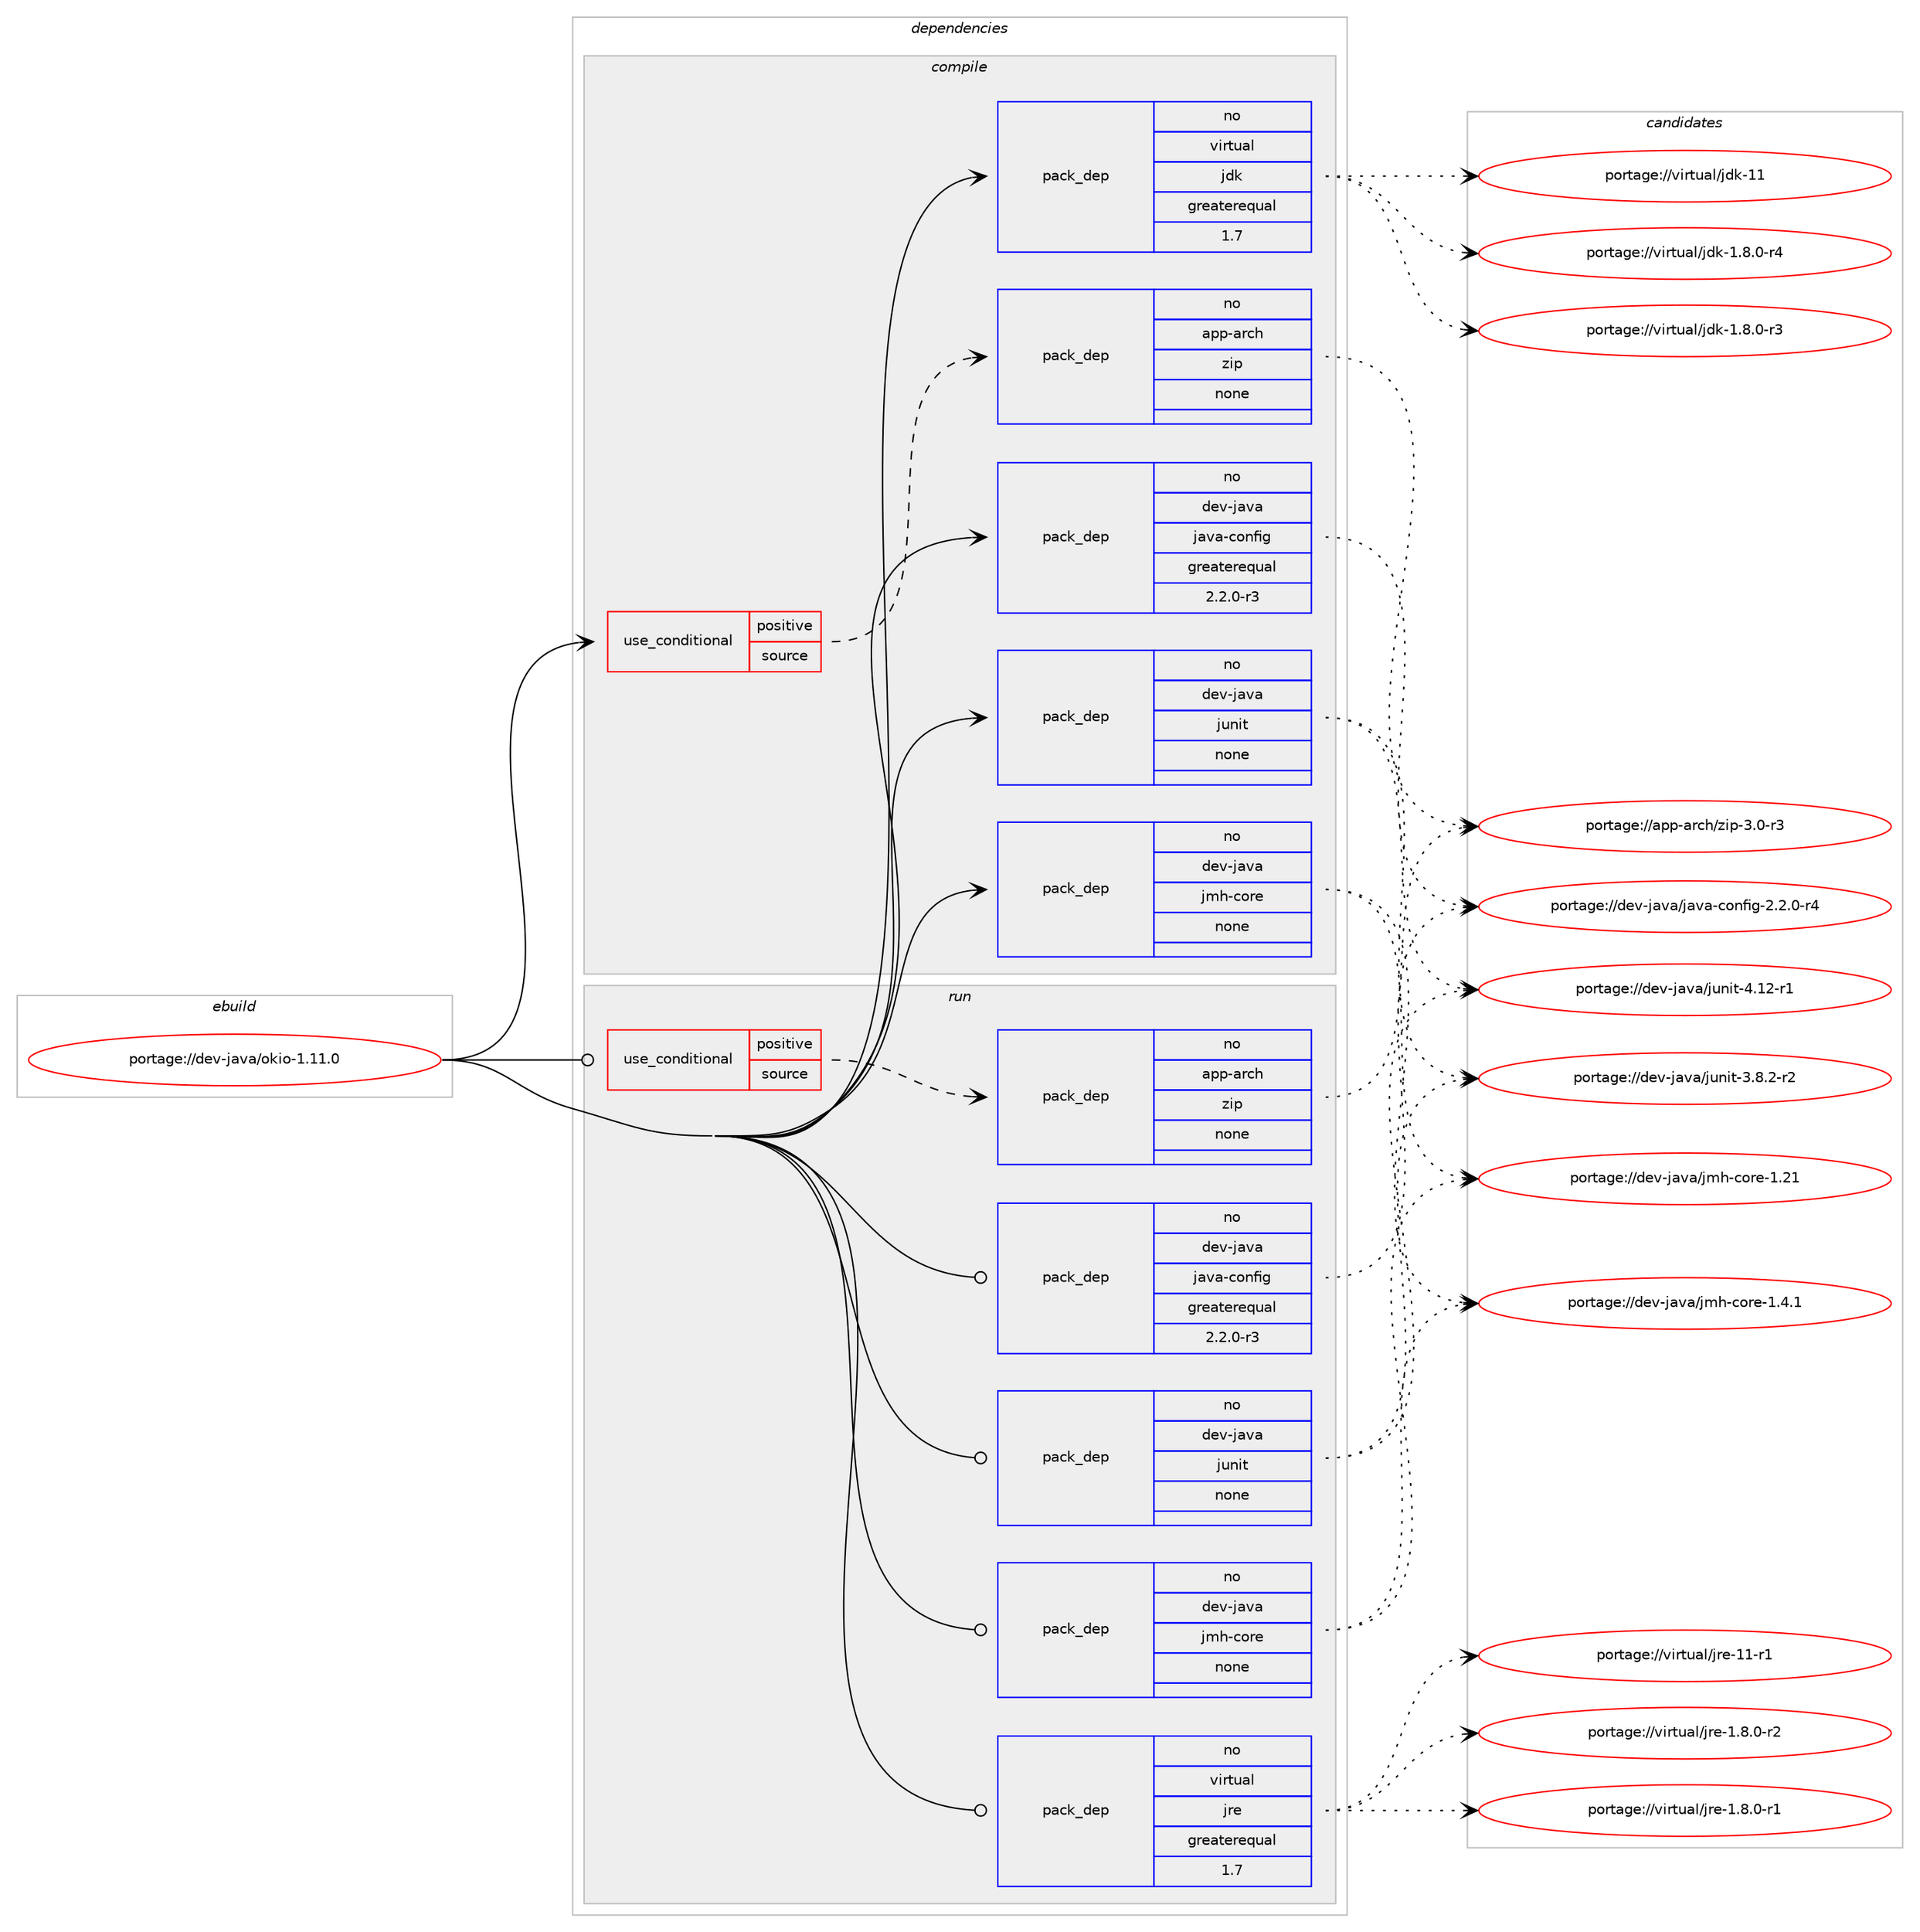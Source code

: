 digraph prolog {

# *************
# Graph options
# *************

newrank=true;
concentrate=true;
compound=true;
graph [rankdir=LR,fontname=Helvetica,fontsize=10,ranksep=1.5];#, ranksep=2.5, nodesep=0.2];
edge  [arrowhead=vee];
node  [fontname=Helvetica,fontsize=10];

# **********
# The ebuild
# **********

subgraph cluster_leftcol {
color=gray;
label=<<i>ebuild</i>>;
id [label="portage://dev-java/okio-1.11.0", color=red, width=4, href="../dev-java/okio-1.11.0.svg"];
}

# ****************
# The dependencies
# ****************

subgraph cluster_midcol {
color=gray;
label=<<i>dependencies</i>>;
subgraph cluster_compile {
fillcolor="#eeeeee";
style=filled;
label=<<i>compile</i>>;
subgraph cond129465 {
dependency527571 [label=<<TABLE BORDER="0" CELLBORDER="1" CELLSPACING="0" CELLPADDING="4"><TR><TD ROWSPAN="3" CELLPADDING="10">use_conditional</TD></TR><TR><TD>positive</TD></TR><TR><TD>source</TD></TR></TABLE>>, shape=none, color=red];
subgraph pack392497 {
dependency527572 [label=<<TABLE BORDER="0" CELLBORDER="1" CELLSPACING="0" CELLPADDING="4" WIDTH="220"><TR><TD ROWSPAN="6" CELLPADDING="30">pack_dep</TD></TR><TR><TD WIDTH="110">no</TD></TR><TR><TD>app-arch</TD></TR><TR><TD>zip</TD></TR><TR><TD>none</TD></TR><TR><TD></TD></TR></TABLE>>, shape=none, color=blue];
}
dependency527571:e -> dependency527572:w [weight=20,style="dashed",arrowhead="vee"];
}
id:e -> dependency527571:w [weight=20,style="solid",arrowhead="vee"];
subgraph pack392498 {
dependency527573 [label=<<TABLE BORDER="0" CELLBORDER="1" CELLSPACING="0" CELLPADDING="4" WIDTH="220"><TR><TD ROWSPAN="6" CELLPADDING="30">pack_dep</TD></TR><TR><TD WIDTH="110">no</TD></TR><TR><TD>dev-java</TD></TR><TR><TD>java-config</TD></TR><TR><TD>greaterequal</TD></TR><TR><TD>2.2.0-r3</TD></TR></TABLE>>, shape=none, color=blue];
}
id:e -> dependency527573:w [weight=20,style="solid",arrowhead="vee"];
subgraph pack392499 {
dependency527574 [label=<<TABLE BORDER="0" CELLBORDER="1" CELLSPACING="0" CELLPADDING="4" WIDTH="220"><TR><TD ROWSPAN="6" CELLPADDING="30">pack_dep</TD></TR><TR><TD WIDTH="110">no</TD></TR><TR><TD>dev-java</TD></TR><TR><TD>jmh-core</TD></TR><TR><TD>none</TD></TR><TR><TD></TD></TR></TABLE>>, shape=none, color=blue];
}
id:e -> dependency527574:w [weight=20,style="solid",arrowhead="vee"];
subgraph pack392500 {
dependency527575 [label=<<TABLE BORDER="0" CELLBORDER="1" CELLSPACING="0" CELLPADDING="4" WIDTH="220"><TR><TD ROWSPAN="6" CELLPADDING="30">pack_dep</TD></TR><TR><TD WIDTH="110">no</TD></TR><TR><TD>dev-java</TD></TR><TR><TD>junit</TD></TR><TR><TD>none</TD></TR><TR><TD></TD></TR></TABLE>>, shape=none, color=blue];
}
id:e -> dependency527575:w [weight=20,style="solid",arrowhead="vee"];
subgraph pack392501 {
dependency527576 [label=<<TABLE BORDER="0" CELLBORDER="1" CELLSPACING="0" CELLPADDING="4" WIDTH="220"><TR><TD ROWSPAN="6" CELLPADDING="30">pack_dep</TD></TR><TR><TD WIDTH="110">no</TD></TR><TR><TD>virtual</TD></TR><TR><TD>jdk</TD></TR><TR><TD>greaterequal</TD></TR><TR><TD>1.7</TD></TR></TABLE>>, shape=none, color=blue];
}
id:e -> dependency527576:w [weight=20,style="solid",arrowhead="vee"];
}
subgraph cluster_compileandrun {
fillcolor="#eeeeee";
style=filled;
label=<<i>compile and run</i>>;
}
subgraph cluster_run {
fillcolor="#eeeeee";
style=filled;
label=<<i>run</i>>;
subgraph cond129466 {
dependency527577 [label=<<TABLE BORDER="0" CELLBORDER="1" CELLSPACING="0" CELLPADDING="4"><TR><TD ROWSPAN="3" CELLPADDING="10">use_conditional</TD></TR><TR><TD>positive</TD></TR><TR><TD>source</TD></TR></TABLE>>, shape=none, color=red];
subgraph pack392502 {
dependency527578 [label=<<TABLE BORDER="0" CELLBORDER="1" CELLSPACING="0" CELLPADDING="4" WIDTH="220"><TR><TD ROWSPAN="6" CELLPADDING="30">pack_dep</TD></TR><TR><TD WIDTH="110">no</TD></TR><TR><TD>app-arch</TD></TR><TR><TD>zip</TD></TR><TR><TD>none</TD></TR><TR><TD></TD></TR></TABLE>>, shape=none, color=blue];
}
dependency527577:e -> dependency527578:w [weight=20,style="dashed",arrowhead="vee"];
}
id:e -> dependency527577:w [weight=20,style="solid",arrowhead="odot"];
subgraph pack392503 {
dependency527579 [label=<<TABLE BORDER="0" CELLBORDER="1" CELLSPACING="0" CELLPADDING="4" WIDTH="220"><TR><TD ROWSPAN="6" CELLPADDING="30">pack_dep</TD></TR><TR><TD WIDTH="110">no</TD></TR><TR><TD>dev-java</TD></TR><TR><TD>java-config</TD></TR><TR><TD>greaterequal</TD></TR><TR><TD>2.2.0-r3</TD></TR></TABLE>>, shape=none, color=blue];
}
id:e -> dependency527579:w [weight=20,style="solid",arrowhead="odot"];
subgraph pack392504 {
dependency527580 [label=<<TABLE BORDER="0" CELLBORDER="1" CELLSPACING="0" CELLPADDING="4" WIDTH="220"><TR><TD ROWSPAN="6" CELLPADDING="30">pack_dep</TD></TR><TR><TD WIDTH="110">no</TD></TR><TR><TD>dev-java</TD></TR><TR><TD>jmh-core</TD></TR><TR><TD>none</TD></TR><TR><TD></TD></TR></TABLE>>, shape=none, color=blue];
}
id:e -> dependency527580:w [weight=20,style="solid",arrowhead="odot"];
subgraph pack392505 {
dependency527581 [label=<<TABLE BORDER="0" CELLBORDER="1" CELLSPACING="0" CELLPADDING="4" WIDTH="220"><TR><TD ROWSPAN="6" CELLPADDING="30">pack_dep</TD></TR><TR><TD WIDTH="110">no</TD></TR><TR><TD>dev-java</TD></TR><TR><TD>junit</TD></TR><TR><TD>none</TD></TR><TR><TD></TD></TR></TABLE>>, shape=none, color=blue];
}
id:e -> dependency527581:w [weight=20,style="solid",arrowhead="odot"];
subgraph pack392506 {
dependency527582 [label=<<TABLE BORDER="0" CELLBORDER="1" CELLSPACING="0" CELLPADDING="4" WIDTH="220"><TR><TD ROWSPAN="6" CELLPADDING="30">pack_dep</TD></TR><TR><TD WIDTH="110">no</TD></TR><TR><TD>virtual</TD></TR><TR><TD>jre</TD></TR><TR><TD>greaterequal</TD></TR><TR><TD>1.7</TD></TR></TABLE>>, shape=none, color=blue];
}
id:e -> dependency527582:w [weight=20,style="solid",arrowhead="odot"];
}
}

# **************
# The candidates
# **************

subgraph cluster_choices {
rank=same;
color=gray;
label=<<i>candidates</i>>;

subgraph choice392497 {
color=black;
nodesep=1;
choice9711211245971149910447122105112455146484511451 [label="portage://app-arch/zip-3.0-r3", color=red, width=4,href="../app-arch/zip-3.0-r3.svg"];
dependency527572:e -> choice9711211245971149910447122105112455146484511451:w [style=dotted,weight="100"];
}
subgraph choice392498 {
color=black;
nodesep=1;
choice10010111845106971189747106971189745991111101021051034550465046484511452 [label="portage://dev-java/java-config-2.2.0-r4", color=red, width=4,href="../dev-java/java-config-2.2.0-r4.svg"];
dependency527573:e -> choice10010111845106971189747106971189745991111101021051034550465046484511452:w [style=dotted,weight="100"];
}
subgraph choice392499 {
color=black;
nodesep=1;
choice100101118451069711897471061091044599111114101454946524649 [label="portage://dev-java/jmh-core-1.4.1", color=red, width=4,href="../dev-java/jmh-core-1.4.1.svg"];
choice1001011184510697118974710610910445991111141014549465049 [label="portage://dev-java/jmh-core-1.21", color=red, width=4,href="../dev-java/jmh-core-1.21.svg"];
dependency527574:e -> choice100101118451069711897471061091044599111114101454946524649:w [style=dotted,weight="100"];
dependency527574:e -> choice1001011184510697118974710610910445991111141014549465049:w [style=dotted,weight="100"];
}
subgraph choice392500 {
color=black;
nodesep=1;
choice1001011184510697118974710611711010511645524649504511449 [label="portage://dev-java/junit-4.12-r1", color=red, width=4,href="../dev-java/junit-4.12-r1.svg"];
choice100101118451069711897471061171101051164551465646504511450 [label="portage://dev-java/junit-3.8.2-r2", color=red, width=4,href="../dev-java/junit-3.8.2-r2.svg"];
dependency527575:e -> choice1001011184510697118974710611711010511645524649504511449:w [style=dotted,weight="100"];
dependency527575:e -> choice100101118451069711897471061171101051164551465646504511450:w [style=dotted,weight="100"];
}
subgraph choice392501 {
color=black;
nodesep=1;
choice1181051141161179710847106100107454949 [label="portage://virtual/jdk-11", color=red, width=4,href="../virtual/jdk-11.svg"];
choice11810511411611797108471061001074549465646484511452 [label="portage://virtual/jdk-1.8.0-r4", color=red, width=4,href="../virtual/jdk-1.8.0-r4.svg"];
choice11810511411611797108471061001074549465646484511451 [label="portage://virtual/jdk-1.8.0-r3", color=red, width=4,href="../virtual/jdk-1.8.0-r3.svg"];
dependency527576:e -> choice1181051141161179710847106100107454949:w [style=dotted,weight="100"];
dependency527576:e -> choice11810511411611797108471061001074549465646484511452:w [style=dotted,weight="100"];
dependency527576:e -> choice11810511411611797108471061001074549465646484511451:w [style=dotted,weight="100"];
}
subgraph choice392502 {
color=black;
nodesep=1;
choice9711211245971149910447122105112455146484511451 [label="portage://app-arch/zip-3.0-r3", color=red, width=4,href="../app-arch/zip-3.0-r3.svg"];
dependency527578:e -> choice9711211245971149910447122105112455146484511451:w [style=dotted,weight="100"];
}
subgraph choice392503 {
color=black;
nodesep=1;
choice10010111845106971189747106971189745991111101021051034550465046484511452 [label="portage://dev-java/java-config-2.2.0-r4", color=red, width=4,href="../dev-java/java-config-2.2.0-r4.svg"];
dependency527579:e -> choice10010111845106971189747106971189745991111101021051034550465046484511452:w [style=dotted,weight="100"];
}
subgraph choice392504 {
color=black;
nodesep=1;
choice100101118451069711897471061091044599111114101454946524649 [label="portage://dev-java/jmh-core-1.4.1", color=red, width=4,href="../dev-java/jmh-core-1.4.1.svg"];
choice1001011184510697118974710610910445991111141014549465049 [label="portage://dev-java/jmh-core-1.21", color=red, width=4,href="../dev-java/jmh-core-1.21.svg"];
dependency527580:e -> choice100101118451069711897471061091044599111114101454946524649:w [style=dotted,weight="100"];
dependency527580:e -> choice1001011184510697118974710610910445991111141014549465049:w [style=dotted,weight="100"];
}
subgraph choice392505 {
color=black;
nodesep=1;
choice1001011184510697118974710611711010511645524649504511449 [label="portage://dev-java/junit-4.12-r1", color=red, width=4,href="../dev-java/junit-4.12-r1.svg"];
choice100101118451069711897471061171101051164551465646504511450 [label="portage://dev-java/junit-3.8.2-r2", color=red, width=4,href="../dev-java/junit-3.8.2-r2.svg"];
dependency527581:e -> choice1001011184510697118974710611711010511645524649504511449:w [style=dotted,weight="100"];
dependency527581:e -> choice100101118451069711897471061171101051164551465646504511450:w [style=dotted,weight="100"];
}
subgraph choice392506 {
color=black;
nodesep=1;
choice11810511411611797108471061141014549494511449 [label="portage://virtual/jre-11-r1", color=red, width=4,href="../virtual/jre-11-r1.svg"];
choice11810511411611797108471061141014549465646484511450 [label="portage://virtual/jre-1.8.0-r2", color=red, width=4,href="../virtual/jre-1.8.0-r2.svg"];
choice11810511411611797108471061141014549465646484511449 [label="portage://virtual/jre-1.8.0-r1", color=red, width=4,href="../virtual/jre-1.8.0-r1.svg"];
dependency527582:e -> choice11810511411611797108471061141014549494511449:w [style=dotted,weight="100"];
dependency527582:e -> choice11810511411611797108471061141014549465646484511450:w [style=dotted,weight="100"];
dependency527582:e -> choice11810511411611797108471061141014549465646484511449:w [style=dotted,weight="100"];
}
}

}
